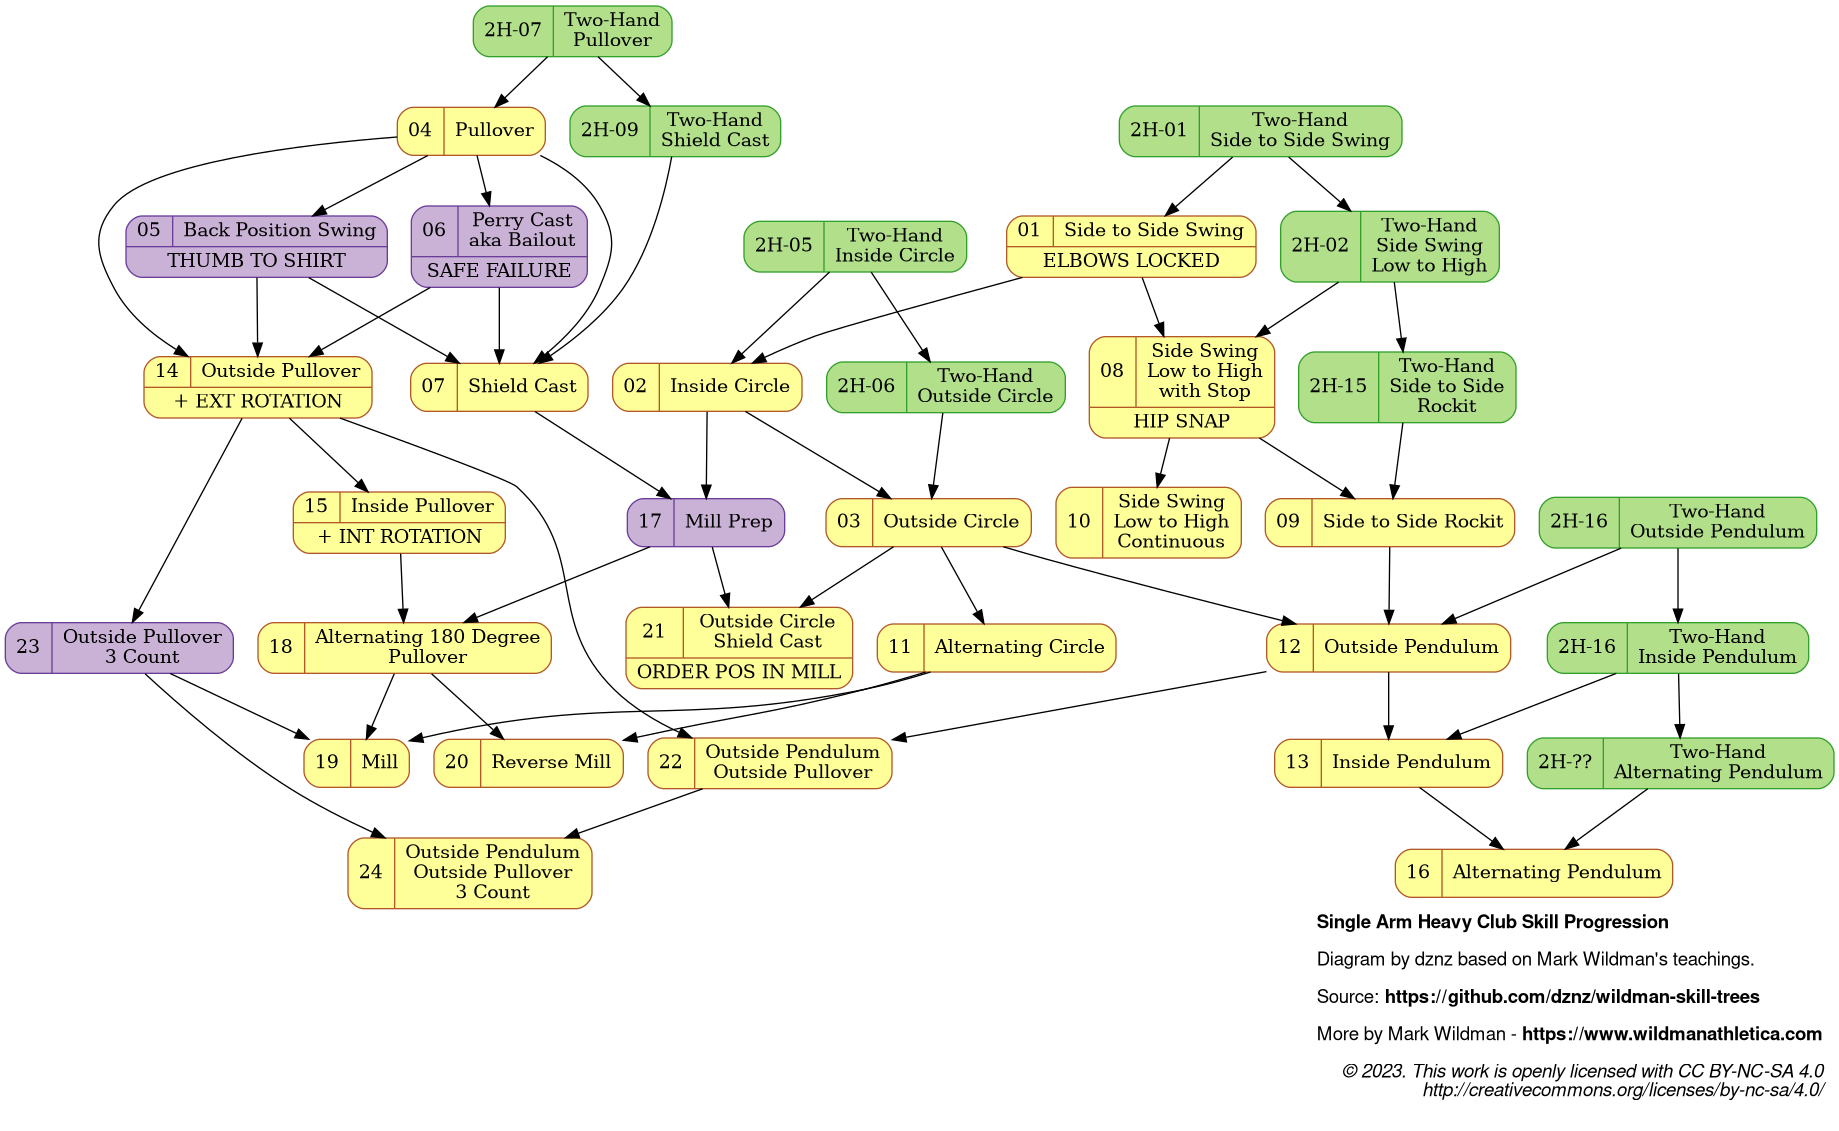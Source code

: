 @startdot hc_sa_progression
digraph HCSA {

  // YouTube Playlist: https://www.youtube.com/playlist?list=PLk4oYPJ7TXKgCH_TpdUCNs2-m5ZCqx-Pw
  label=<
<B>Single Arm Heavy Club Skill Progression</B><BR ALIGN="LEFT"/><BR ALIGN="LEFT"/>
Diagram by dznz based on Mark Wildman's teachings.<BR ALIGN="LEFT"/><BR ALIGN="LEFT"/>
Source: <B>https://github.com/dznz/wildman-skill-trees</B><BR ALIGN="LEFT"/><BR ALIGN="LEFT"/>
More by Mark Wildman - <B>https://www.wildmanathletica.com</B><BR ALIGN="LEFT"/><BR ALIGN="LEFT"/>
<I>
© 2023. This work is openly licensed with CC BY-NC-SA 4.0<BR ALIGN="RIGHT"/>
http://creativecommons.org/licenses/by-nc-sa/4.0/<BR ALIGN="RIGHT"/>
</I>
  >
  graph [labeljust=r]
  graph [fontname="Helvetica,Arial,sans-serif"]

  node [colorscheme="paired12"]
  node [shape=record]
  node [style="rounded,filled"]
  node [color=12, fillcolor=11]

  subgraph warmup {
    node [color=8, fillcolor=7]
  }

  subgraph aux {
    node [color=10, fillcolor=9]
    mov_05_backs2s, mov_06_perry, mov_17_millprep, mov_23_outpull3count
  }

  // Movements external to this diagram
  subgraph ext {
    node [color=4, fillcolor=3]
    ext_2h_s2s, ext_2h_sideswingl2h, ext_2h_sc, ext_2h_pullover
    ext_2h_s2srockit
    ext_2h_incircle, ext_2h_outcircle
    ext_2h_outpend, ext_2h_inpend, ext_2h_altpend
  }

  ext_2h_s2s          [label="{{2H-01|Two-Hand\nSide to Side Swing}}"]
  ext_2h_incircle     [label="{{2H-05|Two-Hand\nInside Circle}}"]
  ext_2h_outcircle    [label="{{2H-06|Two-Hand\nOutside Circle}}"]
  ext_2h_sc           [label="{{2H-09|Two-Hand\nShield Cast}}"]
  ext_2h_sideswingl2h [label="{{2H-02|Two-Hand\nSide Swing\nLow to High}}" ]
  ext_2h_s2srockit    [label="{{2H-15|Two-Hand\nSide to Side\nRockit}}"                         URL=""];
  ext_2h_pullover     [label="{{2H-07|Two-Hand\nPullover}}" URL="https://www.youtube.com/watch?v=jpIn1Sumg78&list=PLk4oYPJ7TXKiueHS7UMPv-DxNMK6UELds&index=7"]
  ext_2h_outpend      [label="{{2H-16|Two-Hand\nOutside Pendulum}}"]
  ext_2h_inpend       [label="{{2H-16|Two-Hand\nInside Pendulum}}"]
  ext_2h_altpend      [label="{{2H-??|Two-Hand\nAlternating Pendulum}}" URL="https://www.youtube.com/watch?v=GULjXPS_ba4"]
  
  mov_01_s2s              [label="{{01|Side to Side Swing}|ELBOWS LOCKED}"              URL="https://www.youtube.com/watch?v=cosgyt2BQG4&list=PLk4oYPJ7TXKgCH_TpdUCNs2-m5ZCqx-Pw"];
  mov_02_incircle         [label="{{02|Inside Circle}}"                                 URL="https://www.youtube.com/watch?v=-gtRj1KEUmw"];
  mov_03_outcircle        [label="{{03|Outside Circle}}"                                URL="https://www.youtube.com/watch?v=Mf2QuZvRtQ4&list=PLk4oYPJ7TXKgCH_TpdUCNs2-m5ZCqx-Pw&index=2"];
  mov_04_pullover         [label="{{04|Pullover}}"                                      URL="https://www.youtube.com/watch?v=HHT6TrTLJM8"];
  mov_05_backs2s          [label="{{05|Back Position Swing}|THUMB TO SHIRT}"            URL="https://www.youtube.com/watch?v=sxePeWDR1U0"];
  mov_06_perry            [label="{{06|Perry Cast\naka Bailout}|SAFE FAILURE}"          URL="https://www.youtube.com/watch?v=FpUecSrX_AI&list=PLk4oYPJ7TXKgCH_TpdUCNs2-m5ZCqx-Pw&index=3"];
  mov_07_sc               [label="{{07|Shield Cast}}"                                   URL="https://www.youtube.com/watch?v=huwc0g3yLWk&list=PLk4oYPJ7TXKgCH_TpdUCNs2-m5ZCqx-Pw&index=4"];
  mov_08_sideswingl2h     [label="{{08|Side Swing\nLow to High\nwith Stop}|HIP SNAP}"   URL="https://www.youtube.com/watch?v=huwc0g3yLWk&list=PLk4oYPJ7TXKgCH_TpdUCNs2-m5ZCqx-Pw&index=5"];
  mov_09_s2srockit        [label="{{09|Side to Side Rockit}}"                           URL="https://www.youtube.com/watch?v=I26O1ct_hik&list=PLk4oYPJ7TXKgCH_TpdUCNs2-m5ZCqx-Pw&index=6"];
  mov_10_sideswingl2hcont [label="{{10|Side Swing\nLow to High\nContinuous}}"           URL="https://www.youtube.com/watch?v=I26O1ct_hik&list=PLk4oYPJ7TXKgCH_TpdUCNs2-m5ZCqx-Pw&index=7"];
  mov_11_altcircle        [label="{{11|Alternating Circle}}"                            URL="https://www.youtube.com/watch?v=I26O1ct_hik&list=PLk4oYPJ7TXKgCH_TpdUCNs2-m5ZCqx-Pw&index=8"];
  mov_12_outpend          [label="{{12|Outside Pendulum}}"                              URL="https://www.youtube.com/watch?v=I26O1ct_hik&list=PLk4oYPJ7TXKgCH_TpdUCNs2-m5ZCqx-Pw&index=9"];
  mov_13_inpend           [label="{{13|Inside Pendulum}}"                               URL="https://www.youtube.com/watch?v=I26O1ct_hik&list=PLk4oYPJ7TXKgCH_TpdUCNs2-m5ZCqx-Pw&index=10"];
  mov_14_outpull          [label="{{14|Outside Pullover}|+ EXT ROTATION}"               URL="https://www.youtube.com/watch?v=sJ5XCgdCMx8&list=PLk4oYPJ7TXKgCH_TpdUCNs2-m5ZCqx-Pw&index=14"];
  mov_15_inpull           [label="{{15|Inside Pullover}|+ INT ROTATION}"                URL="https://www.youtube.com/watch?v=sJ5XCgdCMx8&list=PLk4oYPJ7TXKgCH_TpdUCNs2-m5ZCqx-Pw&index=15"];
  mov_16_altpend          [label="{{16|Alternating Pendulum}}"                          URL="https://www.youtube.com/watch?v=eIkqXJ5d7V4"];
  mov_17_millprep         [label="{{17|Mill Prep}}"                                     URL="https://www.youtube.com/watch?v=I26O1ct_hik&list=PLk4oYPJ7TXKgCH_TpdUCNs2-m5ZCqx-Pw&index=17"];
  mov_18_alt180pull       [label="{{18|Alternating 180 Degree\nPullover}}"              URL="https://www.youtube.com/watch?v=I26O1ct_hik&list=PLk4oYPJ7TXKgCH_TpdUCNs2-m5ZCqx-Pw&index=18"];
  mov_19_mill             [label="{{19|Mill}}"                                          URL="https://www.youtube.com/watch?v=I26O1ct_hik&list=PLk4oYPJ7TXKgCH_TpdUCNs2-m5ZCqx-Pw&index=19"];
  mov_20_revmill          [label="{{20|Reverse Mill}}"                                  URL="https://www.youtube.com/watch?v=I26O1ct_hik&list=PLk4oYPJ7TXKgCH_TpdUCNs2-m5ZCqx-Pw&index=20"];
  mov_21_outcirclesc      [label="{{21|Outside Circle\nShield Cast}|ORDER POS IN MILL}" URL="https://www.youtube.com/watch?v=NdJlzFTbQwo&list=PLk4oYPJ7TXKgCH_TpdUCNs2-m5ZCqx-Pw&index=21"]
  mov_22_outpendoutpull   [label="{{22|Outside Pendulum\nOutside Pullover}}"            URL="https://www.youtube.com/watch?v=b0Ztc-54C_Y"]
  mov_23_outpull3count    [label="{{23|Outside Pullover\n3 Count}}"                     URL="https://www.youtube.com/watch?v=_hJaJVaMPtE"];
  mov_24_outpendoutpull3c [label="{{24|Outside Pendulum\nOutside Pullover\n3 Count}}"   URL="https://www.youtube.com/watch?v=FauiblV5PHg"];

  // external skill links
  ext_2h_s2s -> ext_2h_sideswingl2h -> ext_2h_s2srockit;
  ext_2h_outpend -> ext_2h_inpend -> ext_2h_altpend;
  ext_2h_incircle -> ext_2h_outcircle;
  ext_2h_pullover -> ext_2h_sc;

  // external skill dependencies
  ext_2h_s2s -> mov_01_s2s;
  ext_2h_incircle -> mov_02_incircle;
  ext_2h_outcircle -> mov_03_outcircle;
  ext_2h_sc -> mov_07_sc;
  ext_2h_pullover -> mov_04_pullover;
  ext_2h_sideswingl2h -> mov_08_sideswingl2h;
  ext_2h_s2srockit -> mov_09_s2srockit;
  ext_2h_outpend -> mov_12_outpend;
  ext_2h_inpend -> mov_13_inpend;
  ext_2h_altpend -> mov_16_altpend;

  mov_01_s2s -> mov_08_sideswingl2h;
  mov_01_s2s -> mov_02_incircle;
  mov_02_incircle -> mov_03_outcircle;
  mov_08_sideswingl2h -> mov_09_s2srockit;
  mov_09_s2srockit -> mov_12_outpend;
  mov_03_outcircle -> mov_12_outpend;
  mov_08_sideswingl2h -> mov_10_sideswingl2hcont;
  mov_03_outcircle -> mov_11_altcircle;
  mov_12_outpend -> mov_13_inpend -> mov_16_altpend;
  mov_04_pullover -> mov_07_sc;
  mov_04_pullover -> mov_05_backs2s -> mov_07_sc;
  mov_04_pullover -> mov_06_perry -> mov_07_sc;
  mov_05_backs2s -> mov_14_outpull;
  mov_06_perry -> mov_14_outpull;
  mov_04_pullover -> mov_14_outpull;
  mov_14_outpull -> mov_15_inpull;
  mov_02_incircle -> mov_17_millprep;
  mov_07_sc -> mov_17_millprep;
  mov_17_millprep -> mov_18_alt180pull;
  mov_15_inpull -> mov_18_alt180pull;
  mov_18_alt180pull -> mov_19_mill;
  mov_11_altcircle -> mov_19_mill;
  mov_11_altcircle -> mov_20_revmill;
  mov_18_alt180pull -> mov_20_revmill;
  mov_03_outcircle -> mov_21_outcirclesc;
  mov_17_millprep -> mov_21_outcirclesc;
  {mov_12_outpend, mov_14_outpull} -> mov_22_outpendoutpull;
  mov_14_outpull -> mov_23_outpull3count -> mov_19_mill
  {mov_22_outpendoutpull, mov_23_outpull3count} -> mov_24_outpendoutpull3c

}
@enddot
